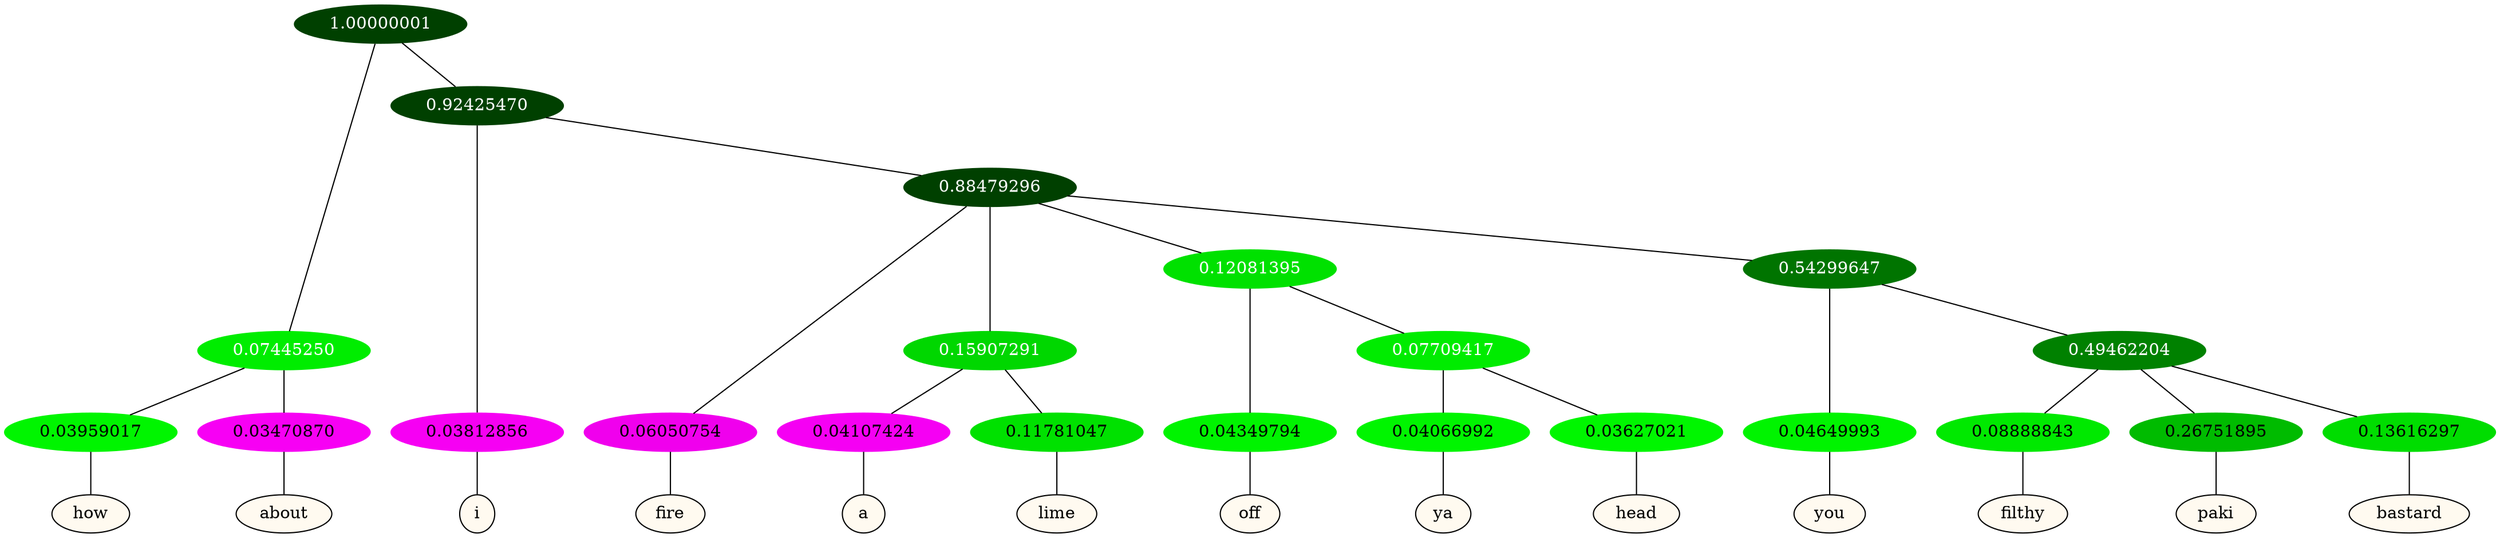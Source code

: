 graph {
	node [format=png height=0.15 nodesep=0.001 ordering=out overlap=prism overlap_scaling=0.01 ranksep=0.001 ratio=0.2 style=filled width=0.15]
	{
		rank=same
		a_w_3 [label=how color=black fillcolor=floralwhite style="filled,solid"]
		a_w_4 [label=about color=black fillcolor=floralwhite style="filled,solid"]
		a_w_5 [label=i color=black fillcolor=floralwhite style="filled,solid"]
		a_w_7 [label=fire color=black fillcolor=floralwhite style="filled,solid"]
		a_w_11 [label=a color=black fillcolor=floralwhite style="filled,solid"]
		a_w_12 [label=lime color=black fillcolor=floralwhite style="filled,solid"]
		a_w_13 [label=off color=black fillcolor=floralwhite style="filled,solid"]
		a_w_17 [label=ya color=black fillcolor=floralwhite style="filled,solid"]
		a_w_18 [label=head color=black fillcolor=floralwhite style="filled,solid"]
		a_w_15 [label=you color=black fillcolor=floralwhite style="filled,solid"]
		a_w_19 [label=filthy color=black fillcolor=floralwhite style="filled,solid"]
		a_w_20 [label=paki color=black fillcolor=floralwhite style="filled,solid"]
		a_w_21 [label=bastard color=black fillcolor=floralwhite style="filled,solid"]
	}
	a_n_3 -- a_w_3
	a_n_4 -- a_w_4
	a_n_5 -- a_w_5
	a_n_7 -- a_w_7
	a_n_11 -- a_w_11
	a_n_12 -- a_w_12
	a_n_13 -- a_w_13
	a_n_17 -- a_w_17
	a_n_18 -- a_w_18
	a_n_15 -- a_w_15
	a_n_19 -- a_w_19
	a_n_20 -- a_w_20
	a_n_21 -- a_w_21
	{
		rank=same
		a_n_3 [label=0.03959017 color="0.334 1.000 0.960" fontcolor=black]
		a_n_4 [label=0.03470870 color="0.835 1.000 0.965" fontcolor=black]
		a_n_5 [label=0.03812856 color="0.835 1.000 0.962" fontcolor=black]
		a_n_7 [label=0.06050754 color="0.835 1.000 0.939" fontcolor=black]
		a_n_11 [label=0.04107424 color="0.835 1.000 0.959" fontcolor=black]
		a_n_12 [label=0.11781047 color="0.334 1.000 0.882" fontcolor=black]
		a_n_13 [label=0.04349794 color="0.334 1.000 0.957" fontcolor=black]
		a_n_17 [label=0.04066992 color="0.334 1.000 0.959" fontcolor=black]
		a_n_18 [label=0.03627021 color="0.334 1.000 0.964" fontcolor=black]
		a_n_15 [label=0.04649993 color="0.334 1.000 0.954" fontcolor=black]
		a_n_19 [label=0.08888843 color="0.334 1.000 0.911" fontcolor=black]
		a_n_20 [label=0.26751895 color="0.334 1.000 0.732" fontcolor=black]
		a_n_21 [label=0.13616297 color="0.334 1.000 0.864" fontcolor=black]
	}
	a_n_0 [label=1.00000001 color="0.334 1.000 0.250" fontcolor=grey99]
	a_n_1 [label=0.07445250 color="0.334 1.000 0.926" fontcolor=grey99]
	a_n_0 -- a_n_1
	a_n_2 [label=0.92425470 color="0.334 1.000 0.250" fontcolor=grey99]
	a_n_0 -- a_n_2
	a_n_1 -- a_n_3
	a_n_1 -- a_n_4
	a_n_2 -- a_n_5
	a_n_6 [label=0.88479296 color="0.334 1.000 0.250" fontcolor=grey99]
	a_n_2 -- a_n_6
	a_n_6 -- a_n_7
	a_n_8 [label=0.15907291 color="0.334 1.000 0.841" fontcolor=grey99]
	a_n_6 -- a_n_8
	a_n_9 [label=0.12081395 color="0.334 1.000 0.879" fontcolor=grey99]
	a_n_6 -- a_n_9
	a_n_10 [label=0.54299647 color="0.334 1.000 0.457" fontcolor=grey99]
	a_n_6 -- a_n_10
	a_n_8 -- a_n_11
	a_n_8 -- a_n_12
	a_n_9 -- a_n_13
	a_n_14 [label=0.07709417 color="0.334 1.000 0.923" fontcolor=grey99]
	a_n_9 -- a_n_14
	a_n_10 -- a_n_15
	a_n_16 [label=0.49462204 color="0.334 1.000 0.505" fontcolor=grey99]
	a_n_10 -- a_n_16
	a_n_14 -- a_n_17
	a_n_14 -- a_n_18
	a_n_16 -- a_n_19
	a_n_16 -- a_n_20
	a_n_16 -- a_n_21
}

